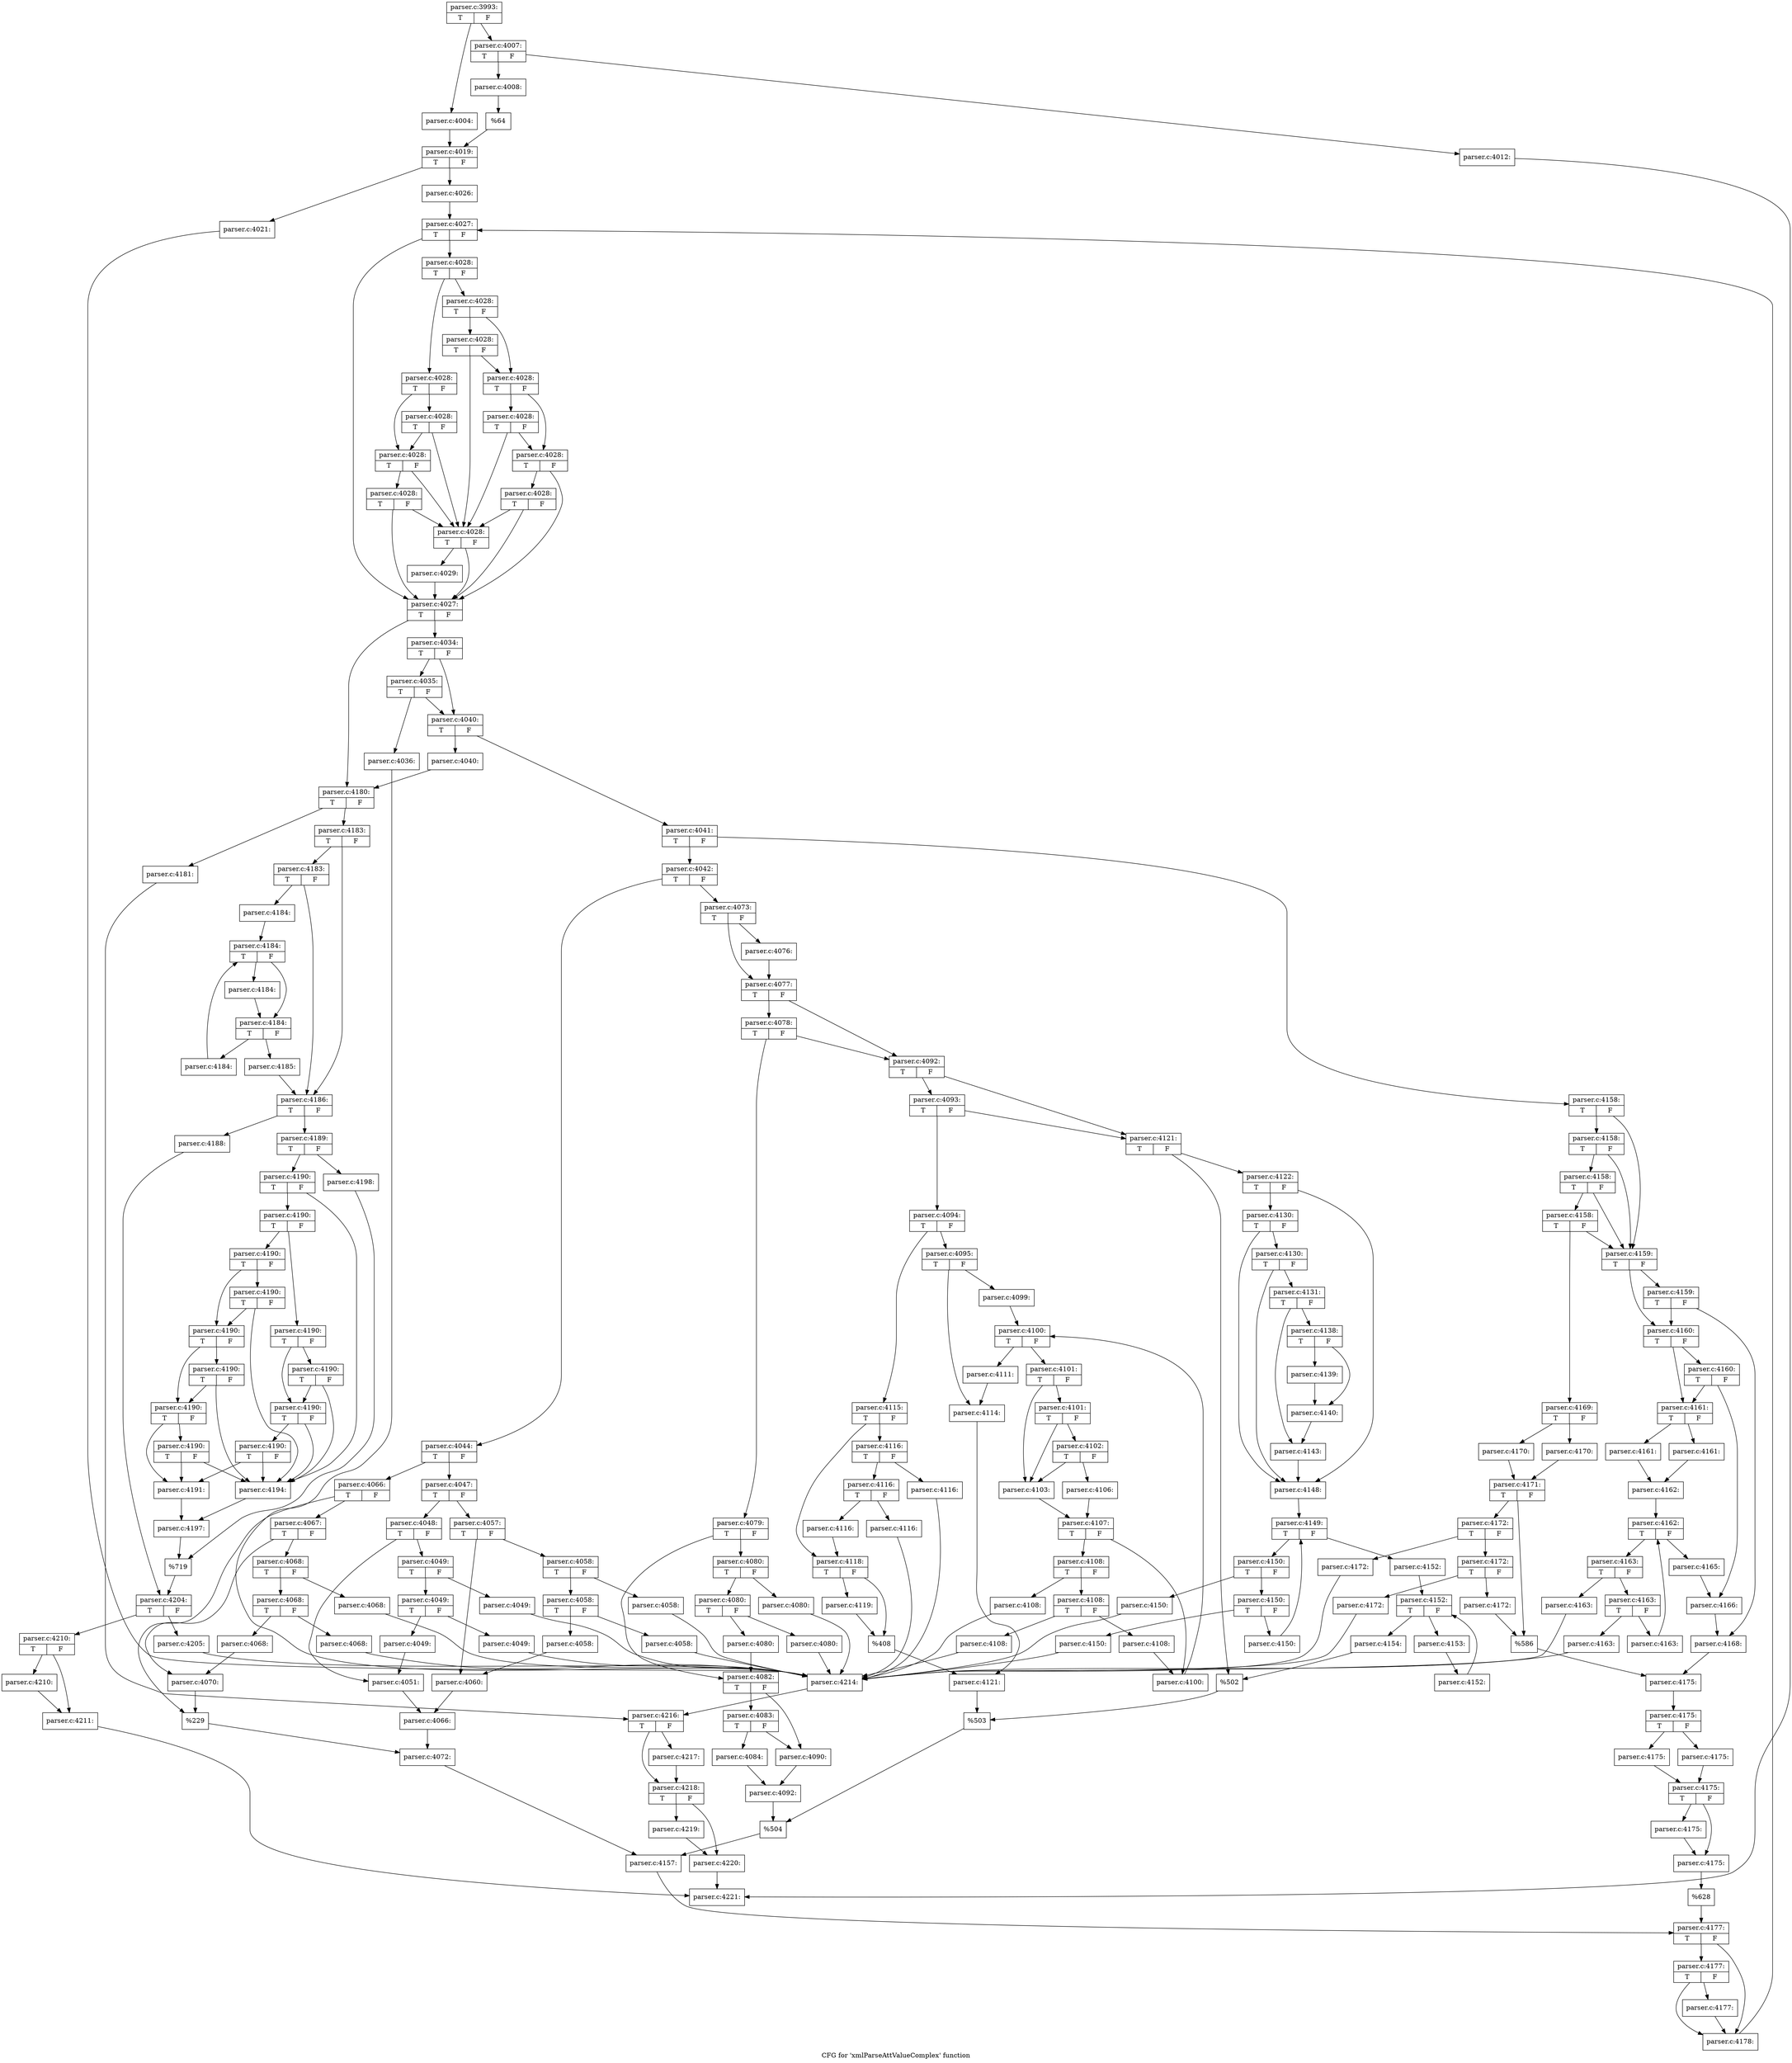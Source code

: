 digraph "CFG for 'xmlParseAttValueComplex' function" {
	label="CFG for 'xmlParseAttValueComplex' function";

	Node0x61b10a0 [shape=record,label="{parser.c:3993:|{<s0>T|<s1>F}}"];
	Node0x61b10a0 -> Node0x61b3440;
	Node0x61b10a0 -> Node0x61b34e0;
	Node0x61b3440 [shape=record,label="{parser.c:4004:}"];
	Node0x61b3440 -> Node0x61b3490;
	Node0x61b34e0 [shape=record,label="{parser.c:4007:|{<s0>T|<s1>F}}"];
	Node0x61b34e0 -> Node0x61b40c0;
	Node0x61b34e0 -> Node0x61b4160;
	Node0x61b40c0 [shape=record,label="{parser.c:4008:}"];
	Node0x61b40c0 -> Node0x61b4110;
	Node0x61b4160 [shape=record,label="{parser.c:4012:}"];
	Node0x61b4160 -> Node0x61860b0;
	Node0x61b4110 [shape=record,label="{%64}"];
	Node0x61b4110 -> Node0x61b3490;
	Node0x61b3490 [shape=record,label="{parser.c:4019:|{<s0>T|<s1>F}}"];
	Node0x61b3490 -> Node0x61b55c0;
	Node0x61b3490 -> Node0x61b5610;
	Node0x61b55c0 [shape=record,label="{parser.c:4021:}"];
	Node0x61b55c0 -> Node0x61b5800;
	Node0x61b5610 [shape=record,label="{parser.c:4026:}"];
	Node0x61b5610 -> Node0x61b63d0;
	Node0x61b63d0 [shape=record,label="{parser.c:4027:|{<s0>T|<s1>F}}"];
	Node0x61b63d0 -> Node0x61b6790;
	Node0x61b63d0 -> Node0x61b6670;
	Node0x61b6790 [shape=record,label="{parser.c:4028:|{<s0>T|<s1>F}}"];
	Node0x61b6790 -> Node0x61b6e00;
	Node0x61b6790 -> Node0x61b6e50;
	Node0x61b6e00 [shape=record,label="{parser.c:4028:|{<s0>T|<s1>F}}"];
	Node0x61b6e00 -> Node0x61b7060;
	Node0x61b6e00 -> Node0x61b7010;
	Node0x61b7060 [shape=record,label="{parser.c:4028:|{<s0>T|<s1>F}}"];
	Node0x61b7060 -> Node0x61b6710;
	Node0x61b7060 -> Node0x61b7010;
	Node0x61b7010 [shape=record,label="{parser.c:4028:|{<s0>T|<s1>F}}"];
	Node0x61b7010 -> Node0x61b6710;
	Node0x61b7010 -> Node0x61b6fc0;
	Node0x61b6fc0 [shape=record,label="{parser.c:4028:|{<s0>T|<s1>F}}"];
	Node0x61b6fc0 -> Node0x61b6710;
	Node0x61b6fc0 -> Node0x61b6670;
	Node0x61b6e50 [shape=record,label="{parser.c:4028:|{<s0>T|<s1>F}}"];
	Node0x61b6e50 -> Node0x61b7710;
	Node0x61b6e50 -> Node0x61b76c0;
	Node0x61b7710 [shape=record,label="{parser.c:4028:|{<s0>T|<s1>F}}"];
	Node0x61b7710 -> Node0x61b6710;
	Node0x61b7710 -> Node0x61b76c0;
	Node0x61b76c0 [shape=record,label="{parser.c:4028:|{<s0>T|<s1>F}}"];
	Node0x61b76c0 -> Node0x61b7a40;
	Node0x61b76c0 -> Node0x61b7670;
	Node0x61b7a40 [shape=record,label="{parser.c:4028:|{<s0>T|<s1>F}}"];
	Node0x61b7a40 -> Node0x61b6710;
	Node0x61b7a40 -> Node0x61b7670;
	Node0x61b7670 [shape=record,label="{parser.c:4028:|{<s0>T|<s1>F}}"];
	Node0x61b7670 -> Node0x61b7d70;
	Node0x61b7670 -> Node0x61b6670;
	Node0x61b7d70 [shape=record,label="{parser.c:4028:|{<s0>T|<s1>F}}"];
	Node0x61b7d70 -> Node0x61b6710;
	Node0x61b7d70 -> Node0x61b6670;
	Node0x61b6710 [shape=record,label="{parser.c:4028:|{<s0>T|<s1>F}}"];
	Node0x61b6710 -> Node0x61b66c0;
	Node0x61b6710 -> Node0x61b6670;
	Node0x61b66c0 [shape=record,label="{parser.c:4029:}"];
	Node0x61b66c0 -> Node0x61b6670;
	Node0x61b6670 [shape=record,label="{parser.c:4027:|{<s0>T|<s1>F}}"];
	Node0x61b6670 -> Node0x61b82a0;
	Node0x61b6670 -> Node0x61b65f0;
	Node0x61b82a0 [shape=record,label="{parser.c:4034:|{<s0>T|<s1>F}}"];
	Node0x61b82a0 -> Node0x61b8a00;
	Node0x61b82a0 -> Node0x61b89b0;
	Node0x61b8a00 [shape=record,label="{parser.c:4035:|{<s0>T|<s1>F}}"];
	Node0x61b8a00 -> Node0x61b8960;
	Node0x61b8a00 -> Node0x61b89b0;
	Node0x61b8960 [shape=record,label="{parser.c:4036:}"];
	Node0x61b8960 -> Node0x61b5800;
	Node0x61b89b0 [shape=record,label="{parser.c:4040:|{<s0>T|<s1>F}}"];
	Node0x61b89b0 -> Node0x61b9440;
	Node0x61b89b0 -> Node0x61b9490;
	Node0x61b9440 [shape=record,label="{parser.c:4040:}"];
	Node0x61b9440 -> Node0x61b65f0;
	Node0x61b9490 [shape=record,label="{parser.c:4041:|{<s0>T|<s1>F}}"];
	Node0x61b9490 -> Node0x61b9840;
	Node0x61b9490 -> Node0x61b98e0;
	Node0x61b9840 [shape=record,label="{parser.c:4042:|{<s0>T|<s1>F}}"];
	Node0x61b9840 -> Node0x61b9db0;
	Node0x61b9840 -> Node0x61b9e50;
	Node0x61b9db0 [shape=record,label="{parser.c:4044:|{<s0>T|<s1>F}}"];
	Node0x61b9db0 -> Node0x61ba940;
	Node0x61b9db0 -> Node0x61ba9e0;
	Node0x61ba940 [shape=record,label="{parser.c:4047:|{<s0>T|<s1>F}}"];
	Node0x61ba940 -> Node0x61bada0;
	Node0x61ba940 -> Node0x61bae40;
	Node0x61bada0 [shape=record,label="{parser.c:4048:|{<s0>T|<s1>F}}"];
	Node0x61bada0 -> Node0x61bb210;
	Node0x61bada0 -> Node0x61bb260;
	Node0x61bb210 [shape=record,label="{parser.c:4049:|{<s0>T|<s1>F}}"];
	Node0x61bb210 -> Node0x61bbe00;
	Node0x61bb210 -> Node0x61bbe50;
	Node0x61bbe00 [shape=record,label="{parser.c:4049:}"];
	Node0x61bbe00 -> Node0x61b5800;
	Node0x61bbe50 [shape=record,label="{parser.c:4049:|{<s0>T|<s1>F}}"];
	Node0x61bbe50 -> Node0x61bc3b0;
	Node0x61bbe50 -> Node0x61bc400;
	Node0x61bc3b0 [shape=record,label="{parser.c:4049:}"];
	Node0x61bc3b0 -> Node0x61b5800;
	Node0x61bc400 [shape=record,label="{parser.c:4049:}"];
	Node0x61bc400 -> Node0x61bb260;
	Node0x61bb260 [shape=record,label="{parser.c:4051:}"];
	Node0x61bb260 -> Node0x61badf0;
	Node0x61bae40 [shape=record,label="{parser.c:4057:|{<s0>T|<s1>F}}"];
	Node0x61bae40 -> Node0x61bce60;
	Node0x61bae40 -> Node0x61bceb0;
	Node0x61bce60 [shape=record,label="{parser.c:4058:|{<s0>T|<s1>F}}"];
	Node0x61bce60 -> Node0x61bda50;
	Node0x61bce60 -> Node0x61bdaa0;
	Node0x61bda50 [shape=record,label="{parser.c:4058:}"];
	Node0x61bda50 -> Node0x61b5800;
	Node0x61bdaa0 [shape=record,label="{parser.c:4058:|{<s0>T|<s1>F}}"];
	Node0x61bdaa0 -> Node0x61be000;
	Node0x61bdaa0 -> Node0x61be050;
	Node0x61be000 [shape=record,label="{parser.c:4058:}"];
	Node0x61be000 -> Node0x61b5800;
	Node0x61be050 [shape=record,label="{parser.c:4058:}"];
	Node0x61be050 -> Node0x61bceb0;
	Node0x61bceb0 [shape=record,label="{parser.c:4060:}"];
	Node0x61bceb0 -> Node0x61badf0;
	Node0x61badf0 [shape=record,label="{parser.c:4066:}"];
	Node0x61badf0 -> Node0x61ba990;
	Node0x61ba9e0 [shape=record,label="{parser.c:4066:|{<s0>T|<s1>F}}"];
	Node0x61ba9e0 -> Node0x61bfa30;
	Node0x61ba9e0 -> Node0x61bfa80;
	Node0x61bfa30 [shape=record,label="{parser.c:4067:|{<s0>T|<s1>F}}"];
	Node0x61bfa30 -> Node0x61bfe40;
	Node0x61bfa30 -> Node0x61bfe90;
	Node0x61bfe40 [shape=record,label="{parser.c:4068:|{<s0>T|<s1>F}}"];
	Node0x61bfe40 -> Node0x61c09d0;
	Node0x61bfe40 -> Node0x61c0a20;
	Node0x61c09d0 [shape=record,label="{parser.c:4068:}"];
	Node0x61c09d0 -> Node0x61b5800;
	Node0x61c0a20 [shape=record,label="{parser.c:4068:|{<s0>T|<s1>F}}"];
	Node0x61c0a20 -> Node0x61c0f80;
	Node0x61c0a20 -> Node0x61c0fd0;
	Node0x61c0f80 [shape=record,label="{parser.c:4068:}"];
	Node0x61c0f80 -> Node0x61b5800;
	Node0x61c0fd0 [shape=record,label="{parser.c:4068:}"];
	Node0x61c0fd0 -> Node0x61bfe90;
	Node0x61bfe90 [shape=record,label="{parser.c:4070:}"];
	Node0x61bfe90 -> Node0x61bfa80;
	Node0x61bfa80 [shape=record,label="{%229}"];
	Node0x61bfa80 -> Node0x61ba990;
	Node0x61ba990 [shape=record,label="{parser.c:4072:}"];
	Node0x61ba990 -> Node0x61b9e00;
	Node0x61b9e50 [shape=record,label="{parser.c:4073:|{<s0>T|<s1>F}}"];
	Node0x61b9e50 -> Node0x61c1df0;
	Node0x61b9e50 -> Node0x61c2120;
	Node0x61c1df0 [shape=record,label="{parser.c:4076:}"];
	Node0x61c1df0 -> Node0x61c2120;
	Node0x61c2120 [shape=record,label="{parser.c:4077:|{<s0>T|<s1>F}}"];
	Node0x61c2120 -> Node0x61c3320;
	Node0x61c2120 -> Node0x61c32d0;
	Node0x61c3320 [shape=record,label="{parser.c:4078:|{<s0>T|<s1>F}}"];
	Node0x61c3320 -> Node0x61c3230;
	Node0x61c3320 -> Node0x61c32d0;
	Node0x61c3230 [shape=record,label="{parser.c:4079:|{<s0>T|<s1>F}}"];
	Node0x61c3230 -> Node0x61c39c0;
	Node0x61c3230 -> Node0x61c3a10;
	Node0x61c39c0 [shape=record,label="{parser.c:4080:|{<s0>T|<s1>F}}"];
	Node0x61c39c0 -> Node0x61c4490;
	Node0x61c39c0 -> Node0x61c44e0;
	Node0x61c4490 [shape=record,label="{parser.c:4080:}"];
	Node0x61c4490 -> Node0x61b5800;
	Node0x61c44e0 [shape=record,label="{parser.c:4080:|{<s0>T|<s1>F}}"];
	Node0x61c44e0 -> Node0x61c4a00;
	Node0x61c44e0 -> Node0x61c4a50;
	Node0x61c4a00 [shape=record,label="{parser.c:4080:}"];
	Node0x61c4a00 -> Node0x61b5800;
	Node0x61c4a50 [shape=record,label="{parser.c:4080:}"];
	Node0x61c4a50 -> Node0x61c3a10;
	Node0x61c3a10 [shape=record,label="{parser.c:4082:|{<s0>T|<s1>F}}"];
	Node0x61c3a10 -> Node0x61c5070;
	Node0x61c3a10 -> Node0x61c5020;
	Node0x61c5070 [shape=record,label="{parser.c:4083:|{<s0>T|<s1>F}}"];
	Node0x61c5070 -> Node0x61c4f80;
	Node0x61c5070 -> Node0x61c5020;
	Node0x61c4f80 [shape=record,label="{parser.c:4084:}"];
	Node0x61c4f80 -> Node0x61c4fd0;
	Node0x61c5020 [shape=record,label="{parser.c:4090:}"];
	Node0x61c5020 -> Node0x61c4fd0;
	Node0x61c4fd0 [shape=record,label="{parser.c:4092:}"];
	Node0x61c4fd0 -> Node0x61c3280;
	Node0x61c32d0 [shape=record,label="{parser.c:4092:|{<s0>T|<s1>F}}"];
	Node0x61c32d0 -> Node0x61c7650;
	Node0x61c32d0 -> Node0x61c7600;
	Node0x61c7650 [shape=record,label="{parser.c:4093:|{<s0>T|<s1>F}}"];
	Node0x61c7650 -> Node0x61c7560;
	Node0x61c7650 -> Node0x61c7600;
	Node0x61c7560 [shape=record,label="{parser.c:4094:|{<s0>T|<s1>F}}"];
	Node0x61c7560 -> Node0x61c7cf0;
	Node0x61c7560 -> Node0x61c7d90;
	Node0x61c7cf0 [shape=record,label="{parser.c:4095:|{<s0>T|<s1>F}}"];
	Node0x61c7cf0 -> Node0x61c8660;
	Node0x61c7cf0 -> Node0x61c86b0;
	Node0x61c8660 [shape=record,label="{parser.c:4099:}"];
	Node0x61c8660 -> Node0x61c8ad0;
	Node0x61c8ad0 [shape=record,label="{parser.c:4100:|{<s0>T|<s1>F}}"];
	Node0x61c8ad0 -> Node0x61c8f40;
	Node0x61c8ad0 -> Node0x61c8cb0;
	Node0x61c8f40 [shape=record,label="{parser.c:4101:|{<s0>T|<s1>F}}"];
	Node0x61c8f40 -> Node0x61c90b0;
	Node0x61c8f40 -> Node0x61c9220;
	Node0x61c9220 [shape=record,label="{parser.c:4101:|{<s0>T|<s1>F}}"];
	Node0x61c9220 -> Node0x61c90b0;
	Node0x61c9220 -> Node0x61c91a0;
	Node0x61c91a0 [shape=record,label="{parser.c:4102:|{<s0>T|<s1>F}}"];
	Node0x61c91a0 -> Node0x61c90b0;
	Node0x61c91a0 -> Node0x61c9150;
	Node0x61c90b0 [shape=record,label="{parser.c:4103:}"];
	Node0x61c90b0 -> Node0x61c9100;
	Node0x61c9150 [shape=record,label="{parser.c:4106:}"];
	Node0x61c9150 -> Node0x61c9100;
	Node0x61c9100 [shape=record,label="{parser.c:4107:|{<s0>T|<s1>F}}"];
	Node0x61c9100 -> Node0x61ca820;
	Node0x61c9100 -> Node0x61ca870;
	Node0x61ca820 [shape=record,label="{parser.c:4108:|{<s0>T|<s1>F}}"];
	Node0x61ca820 -> Node0x61cb4b0;
	Node0x61ca820 -> Node0x61cb500;
	Node0x61cb4b0 [shape=record,label="{parser.c:4108:}"];
	Node0x61cb4b0 -> Node0x61b5800;
	Node0x61cb500 [shape=record,label="{parser.c:4108:|{<s0>T|<s1>F}}"];
	Node0x61cb500 -> Node0x61cba60;
	Node0x61cb500 -> Node0x61cbab0;
	Node0x61cba60 [shape=record,label="{parser.c:4108:}"];
	Node0x61cba60 -> Node0x61b5800;
	Node0x61cbab0 [shape=record,label="{parser.c:4108:}"];
	Node0x61cbab0 -> Node0x61ca870;
	Node0x61ca870 [shape=record,label="{parser.c:4100:}"];
	Node0x61ca870 -> Node0x61c8ad0;
	Node0x61c8cb0 [shape=record,label="{parser.c:4111:}"];
	Node0x61c8cb0 -> Node0x61c86b0;
	Node0x61c86b0 [shape=record,label="{parser.c:4114:}"];
	Node0x61c86b0 -> Node0x61c7d40;
	Node0x61c7d90 [shape=record,label="{parser.c:4115:|{<s0>T|<s1>F}}"];
	Node0x61c7d90 -> Node0x61cc590;
	Node0x61c7d90 -> Node0x61cc5e0;
	Node0x61cc590 [shape=record,label="{parser.c:4116:|{<s0>T|<s1>F}}"];
	Node0x61cc590 -> Node0x61cd180;
	Node0x61cc590 -> Node0x61cd1d0;
	Node0x61cd180 [shape=record,label="{parser.c:4116:}"];
	Node0x61cd180 -> Node0x61b5800;
	Node0x61cd1d0 [shape=record,label="{parser.c:4116:|{<s0>T|<s1>F}}"];
	Node0x61cd1d0 -> Node0x61cd730;
	Node0x61cd1d0 -> Node0x61cd780;
	Node0x61cd730 [shape=record,label="{parser.c:4116:}"];
	Node0x61cd730 -> Node0x61b5800;
	Node0x61cd780 [shape=record,label="{parser.c:4116:}"];
	Node0x61cd780 -> Node0x61cc5e0;
	Node0x61cc5e0 [shape=record,label="{parser.c:4118:|{<s0>T|<s1>F}}"];
	Node0x61cc5e0 -> Node0x61cdcf0;
	Node0x61cc5e0 -> Node0x61cdd40;
	Node0x61cdcf0 [shape=record,label="{parser.c:4119:}"];
	Node0x61cdcf0 -> Node0x61cdd40;
	Node0x61cdd40 [shape=record,label="{%408}"];
	Node0x61cdd40 -> Node0x61c7d40;
	Node0x61c7d40 [shape=record,label="{parser.c:4121:}"];
	Node0x61c7d40 -> Node0x61c75b0;
	Node0x61c7600 [shape=record,label="{parser.c:4121:|{<s0>T|<s1>F}}"];
	Node0x61c7600 -> Node0x61cea10;
	Node0x61c7600 -> Node0x61cea60;
	Node0x61cea10 [shape=record,label="{parser.c:4122:|{<s0>T|<s1>F}}"];
	Node0x61cea10 -> Node0x61cf9c0;
	Node0x61cea10 -> Node0x61cf8f0;
	Node0x61cf9c0 [shape=record,label="{parser.c:4130:|{<s0>T|<s1>F}}"];
	Node0x61cf9c0 -> Node0x61cf940;
	Node0x61cf9c0 -> Node0x61cf8f0;
	Node0x61cf940 [shape=record,label="{parser.c:4130:|{<s0>T|<s1>F}}"];
	Node0x61cf940 -> Node0x61cf8a0;
	Node0x61cf940 -> Node0x61cf8f0;
	Node0x61cf8a0 [shape=record,label="{parser.c:4131:|{<s0>T|<s1>F}}"];
	Node0x61cf8a0 -> Node0x61d1670;
	Node0x61cf8a0 -> Node0x61d16c0;
	Node0x61d1670 [shape=record,label="{parser.c:4138:|{<s0>T|<s1>F}}"];
	Node0x61d1670 -> Node0x61d1a80;
	Node0x61d1670 -> Node0x61d1ad0;
	Node0x61d1a80 [shape=record,label="{parser.c:4139:}"];
	Node0x61d1a80 -> Node0x61d1ad0;
	Node0x61d1ad0 [shape=record,label="{parser.c:4140:}"];
	Node0x61d1ad0 -> Node0x61d16c0;
	Node0x61d16c0 [shape=record,label="{parser.c:4143:}"];
	Node0x61d16c0 -> Node0x61cf8f0;
	Node0x61cf8f0 [shape=record,label="{parser.c:4148:}"];
	Node0x61cf8f0 -> Node0x61d2a00;
	Node0x61d2a00 [shape=record,label="{parser.c:4149:|{<s0>T|<s1>F}}"];
	Node0x61d2a00 -> Node0x61d3020;
	Node0x61d2a00 -> Node0x61d2c20;
	Node0x61d3020 [shape=record,label="{parser.c:4150:|{<s0>T|<s1>F}}"];
	Node0x61d3020 -> Node0x61d39f0;
	Node0x61d3020 -> Node0x61d3a40;
	Node0x61d39f0 [shape=record,label="{parser.c:4150:}"];
	Node0x61d39f0 -> Node0x61b5800;
	Node0x61d3a40 [shape=record,label="{parser.c:4150:|{<s0>T|<s1>F}}"];
	Node0x61d3a40 -> Node0x61d3fa0;
	Node0x61d3a40 -> Node0x61d3ff0;
	Node0x61d3fa0 [shape=record,label="{parser.c:4150:}"];
	Node0x61d3fa0 -> Node0x61b5800;
	Node0x61d3ff0 [shape=record,label="{parser.c:4150:}"];
	Node0x61d3ff0 -> Node0x61d2a00;
	Node0x61d2c20 [shape=record,label="{parser.c:4152:}"];
	Node0x61d2c20 -> Node0x61d4520;
	Node0x61d4520 [shape=record,label="{parser.c:4152:|{<s0>T|<s1>F}}"];
	Node0x61d4520 -> Node0x61d4800;
	Node0x61d4520 -> Node0x61d4490;
	Node0x61d4800 [shape=record,label="{parser.c:4153:}"];
	Node0x61d4800 -> Node0x61d4770;
	Node0x61d4770 [shape=record,label="{parser.c:4152:}"];
	Node0x61d4770 -> Node0x61d4520;
	Node0x61d4490 [shape=record,label="{parser.c:4154:}"];
	Node0x61d4490 -> Node0x61cea60;
	Node0x61cea60 [shape=record,label="{%502}"];
	Node0x61cea60 -> Node0x61c75b0;
	Node0x61c75b0 [shape=record,label="{%503}"];
	Node0x61c75b0 -> Node0x61c3280;
	Node0x61c3280 [shape=record,label="{%504}"];
	Node0x61c3280 -> Node0x61b9e00;
	Node0x61b9e00 [shape=record,label="{parser.c:4157:}"];
	Node0x61b9e00 -> Node0x61b9890;
	Node0x61b98e0 [shape=record,label="{parser.c:4158:|{<s0>T|<s1>F}}"];
	Node0x61b98e0 -> Node0x61d5ae0;
	Node0x61b98e0 -> Node0x61d5cd0;
	Node0x61d5cd0 [shape=record,label="{parser.c:4158:|{<s0>T|<s1>F}}"];
	Node0x61d5cd0 -> Node0x61d5ae0;
	Node0x61d5cd0 -> Node0x61d5c50;
	Node0x61d5c50 [shape=record,label="{parser.c:4158:|{<s0>T|<s1>F}}"];
	Node0x61d5c50 -> Node0x61d5ae0;
	Node0x61d5c50 -> Node0x61d5bd0;
	Node0x61d5bd0 [shape=record,label="{parser.c:4158:|{<s0>T|<s1>F}}"];
	Node0x61d5bd0 -> Node0x61d5ae0;
	Node0x61d5bd0 -> Node0x61d5b80;
	Node0x61d5ae0 [shape=record,label="{parser.c:4159:|{<s0>T|<s1>F}}"];
	Node0x61d5ae0 -> Node0x61d66c0;
	Node0x61d5ae0 -> Node0x61d6760;
	Node0x61d6760 [shape=record,label="{parser.c:4159:|{<s0>T|<s1>F}}"];
	Node0x61d6760 -> Node0x61d6710;
	Node0x61d6760 -> Node0x61d66c0;
	Node0x61d66c0 [shape=record,label="{parser.c:4160:|{<s0>T|<s1>F}}"];
	Node0x61d66c0 -> Node0x61d6cd0;
	Node0x61d66c0 -> Node0x61d6c30;
	Node0x61d6cd0 [shape=record,label="{parser.c:4160:|{<s0>T|<s1>F}}"];
	Node0x61d6cd0 -> Node0x61d6c80;
	Node0x61d6cd0 -> Node0x61d6c30;
	Node0x61d6c30 [shape=record,label="{parser.c:4161:|{<s0>T|<s1>F}}"];
	Node0x61d6c30 -> Node0x61d7170;
	Node0x61d6c30 -> Node0x61d7210;
	Node0x61d7170 [shape=record,label="{parser.c:4161:}"];
	Node0x61d7170 -> Node0x61d71c0;
	Node0x61d7210 [shape=record,label="{parser.c:4161:}"];
	Node0x61d7210 -> Node0x61d71c0;
	Node0x61d71c0 [shape=record,label="{parser.c:4162:}"];
	Node0x61d71c0 -> Node0x61d7b70;
	Node0x61d7b70 [shape=record,label="{parser.c:4162:|{<s0>T|<s1>F}}"];
	Node0x61d7b70 -> Node0x61d7ff0;
	Node0x61d7b70 -> Node0x61d7d90;
	Node0x61d7ff0 [shape=record,label="{parser.c:4163:|{<s0>T|<s1>F}}"];
	Node0x61d7ff0 -> Node0x61d8880;
	Node0x61d7ff0 -> Node0x61d88d0;
	Node0x61d8880 [shape=record,label="{parser.c:4163:}"];
	Node0x61d8880 -> Node0x61b5800;
	Node0x61d88d0 [shape=record,label="{parser.c:4163:|{<s0>T|<s1>F}}"];
	Node0x61d88d0 -> Node0x61d8e30;
	Node0x61d88d0 -> Node0x61d8e80;
	Node0x61d8e30 [shape=record,label="{parser.c:4163:}"];
	Node0x61d8e30 -> Node0x61b5800;
	Node0x61d8e80 [shape=record,label="{parser.c:4163:}"];
	Node0x61d8e80 -> Node0x61d7b70;
	Node0x61d7d90 [shape=record,label="{parser.c:4165:}"];
	Node0x61d7d90 -> Node0x61d6c80;
	Node0x61d6c80 [shape=record,label="{parser.c:4166:}"];
	Node0x61d6c80 -> Node0x61d6710;
	Node0x61d6710 [shape=record,label="{parser.c:4168:}"];
	Node0x61d6710 -> Node0x61d5b30;
	Node0x61d5b80 [shape=record,label="{parser.c:4169:|{<s0>T|<s1>F}}"];
	Node0x61d5b80 -> Node0x61d98f0;
	Node0x61d5b80 -> Node0x61d9990;
	Node0x61d98f0 [shape=record,label="{parser.c:4170:}"];
	Node0x61d98f0 -> Node0x61d9940;
	Node0x61d9990 [shape=record,label="{parser.c:4170:}"];
	Node0x61d9990 -> Node0x61d9940;
	Node0x61d9940 [shape=record,label="{parser.c:4171:|{<s0>T|<s1>F}}"];
	Node0x61d9940 -> Node0x61da480;
	Node0x61d9940 -> Node0x61da4d0;
	Node0x61da480 [shape=record,label="{parser.c:4172:|{<s0>T|<s1>F}}"];
	Node0x61da480 -> Node0x61db070;
	Node0x61da480 -> Node0x61db0c0;
	Node0x61db070 [shape=record,label="{parser.c:4172:}"];
	Node0x61db070 -> Node0x61b5800;
	Node0x61db0c0 [shape=record,label="{parser.c:4172:|{<s0>T|<s1>F}}"];
	Node0x61db0c0 -> Node0x61db620;
	Node0x61db0c0 -> Node0x61db670;
	Node0x61db620 [shape=record,label="{parser.c:4172:}"];
	Node0x61db620 -> Node0x61b5800;
	Node0x61db670 [shape=record,label="{parser.c:4172:}"];
	Node0x61db670 -> Node0x61da4d0;
	Node0x61da4d0 [shape=record,label="{%586}"];
	Node0x61da4d0 -> Node0x61d5b30;
	Node0x61d5b30 [shape=record,label="{parser.c:4175:}"];
	Node0x61d5b30 -> Node0x61dbd30;
	Node0x61dbd30 [shape=record,label="{parser.c:4175:|{<s0>T|<s1>F}}"];
	Node0x61dbd30 -> Node0x61dbe70;
	Node0x61dbd30 -> Node0x5bb03e0;
	Node0x61dbe70 [shape=record,label="{parser.c:4175:}"];
	Node0x61dbe70 -> Node0x5bb0390;
	Node0x5bb03e0 [shape=record,label="{parser.c:4175:}"];
	Node0x5bb03e0 -> Node0x5bb0390;
	Node0x5bb0390 [shape=record,label="{parser.c:4175:|{<s0>T|<s1>F}}"];
	Node0x5bb0390 -> Node0x5bb1770;
	Node0x5bb0390 -> Node0x5bb17c0;
	Node0x5bb1770 [shape=record,label="{parser.c:4175:}"];
	Node0x5bb1770 -> Node0x5bb17c0;
	Node0x5bb17c0 [shape=record,label="{parser.c:4175:}"];
	Node0x5bb17c0 -> Node0x61dbc90;
	Node0x61dbc90 [shape=record,label="{%628}"];
	Node0x61dbc90 -> Node0x61b9890;
	Node0x61b9890 [shape=record,label="{parser.c:4177:|{<s0>T|<s1>F}}"];
	Node0x61b9890 -> Node0x5bb1fd0;
	Node0x61b9890 -> Node0x5bb1f80;
	Node0x5bb1fd0 [shape=record,label="{parser.c:4177:|{<s0>T|<s1>F}}"];
	Node0x5bb1fd0 -> Node0x61dbce0;
	Node0x5bb1fd0 -> Node0x5bb1f80;
	Node0x61dbce0 [shape=record,label="{parser.c:4177:}"];
	Node0x61dbce0 -> Node0x5bb1f80;
	Node0x5bb1f80 [shape=record,label="{parser.c:4178:}"];
	Node0x5bb1f80 -> Node0x61b63d0;
	Node0x61b65f0 [shape=record,label="{parser.c:4180:|{<s0>T|<s1>F}}"];
	Node0x61b65f0 -> Node0x5bb2e60;
	Node0x61b65f0 -> Node0x5bb2eb0;
	Node0x5bb2e60 [shape=record,label="{parser.c:4181:}"];
	Node0x5bb2e60 -> Node0x5bb32c0;
	Node0x5bb2eb0 [shape=record,label="{parser.c:4183:|{<s0>T|<s1>F}}"];
	Node0x5bb2eb0 -> Node0x5bb3480;
	Node0x5bb2eb0 -> Node0x5bb3430;
	Node0x5bb3480 [shape=record,label="{parser.c:4183:|{<s0>T|<s1>F}}"];
	Node0x5bb3480 -> Node0x5bb33e0;
	Node0x5bb3480 -> Node0x5bb3430;
	Node0x5bb33e0 [shape=record,label="{parser.c:4184:}"];
	Node0x5bb33e0 -> Node0x5bb3940;
	Node0x5bb3940 [shape=record,label="{parser.c:4184:|{<s0>T|<s1>F}}"];
	Node0x5bb3940 -> Node0x5bb3c30;
	Node0x5bb3940 -> Node0x5bb3be0;
	Node0x5bb3c30 [shape=record,label="{parser.c:4184:}"];
	Node0x5bb3c30 -> Node0x5bb3be0;
	Node0x5bb3be0 [shape=record,label="{parser.c:4184:|{<s0>T|<s1>F}}"];
	Node0x5bb3be0 -> Node0x5bb4350;
	Node0x5bb3be0 -> Node0x5bb3b60;
	Node0x5bb4350 [shape=record,label="{parser.c:4184:}"];
	Node0x5bb4350 -> Node0x5bb3940;
	Node0x5bb3b60 [shape=record,label="{parser.c:4185:}"];
	Node0x5bb3b60 -> Node0x5bb3430;
	Node0x5bb3430 [shape=record,label="{parser.c:4186:|{<s0>T|<s1>F}}"];
	Node0x5bb3430 -> Node0x61e45a0;
	Node0x5bb3430 -> Node0x61e4640;
	Node0x61e45a0 [shape=record,label="{parser.c:4188:}"];
	Node0x61e45a0 -> Node0x61e45f0;
	Node0x61e4640 [shape=record,label="{parser.c:4189:|{<s0>T|<s1>F}}"];
	Node0x61e4640 -> Node0x61e4f00;
	Node0x61e4640 -> Node0x61e4fa0;
	Node0x61e4f00 [shape=record,label="{parser.c:4190:|{<s0>T|<s1>F}}"];
	Node0x61e4f00 -> Node0x61e57d0;
	Node0x61e4f00 -> Node0x61e5780;
	Node0x61e57d0 [shape=record,label="{parser.c:4190:|{<s0>T|<s1>F}}"];
	Node0x61e57d0 -> Node0x61e5a50;
	Node0x61e57d0 -> Node0x61e5aa0;
	Node0x61e5a50 [shape=record,label="{parser.c:4190:|{<s0>T|<s1>F}}"];
	Node0x61e5a50 -> Node0x61e5d30;
	Node0x61e5a50 -> Node0x61e5ce0;
	Node0x61e5d30 [shape=record,label="{parser.c:4190:|{<s0>T|<s1>F}}"];
	Node0x61e5d30 -> Node0x61e5780;
	Node0x61e5d30 -> Node0x61e5ce0;
	Node0x61e5ce0 [shape=record,label="{parser.c:4190:|{<s0>T|<s1>F}}"];
	Node0x61e5ce0 -> Node0x61e5780;
	Node0x61e5ce0 -> Node0x61e5c90;
	Node0x61e5c90 [shape=record,label="{parser.c:4190:|{<s0>T|<s1>F}}"];
	Node0x61e5c90 -> Node0x61e5780;
	Node0x61e5c90 -> Node0x61e56e0;
	Node0x61e5aa0 [shape=record,label="{parser.c:4190:|{<s0>T|<s1>F}}"];
	Node0x61e5aa0 -> Node0x61e63e0;
	Node0x61e5aa0 -> Node0x61e6390;
	Node0x61e63e0 [shape=record,label="{parser.c:4190:|{<s0>T|<s1>F}}"];
	Node0x61e63e0 -> Node0x61e5780;
	Node0x61e63e0 -> Node0x61e6390;
	Node0x61e6390 [shape=record,label="{parser.c:4190:|{<s0>T|<s1>F}}"];
	Node0x61e6390 -> Node0x61e6710;
	Node0x61e6390 -> Node0x61e6340;
	Node0x61e6710 [shape=record,label="{parser.c:4190:|{<s0>T|<s1>F}}"];
	Node0x61e6710 -> Node0x61e5780;
	Node0x61e6710 -> Node0x61e6340;
	Node0x61e6340 [shape=record,label="{parser.c:4190:|{<s0>T|<s1>F}}"];
	Node0x61e6340 -> Node0x61e6a40;
	Node0x61e6340 -> Node0x61e56e0;
	Node0x61e6a40 [shape=record,label="{parser.c:4190:|{<s0>T|<s1>F}}"];
	Node0x61e6a40 -> Node0x61e5780;
	Node0x61e6a40 -> Node0x61e56e0;
	Node0x61e56e0 [shape=record,label="{parser.c:4191:}"];
	Node0x61e56e0 -> Node0x61e5730;
	Node0x61e5780 [shape=record,label="{parser.c:4194:}"];
	Node0x61e5780 -> Node0x61e5730;
	Node0x61e5730 [shape=record,label="{parser.c:4197:}"];
	Node0x61e5730 -> Node0x61e4f50;
	Node0x61e4fa0 [shape=record,label="{parser.c:4198:}"];
	Node0x61e4fa0 -> Node0x61e4f50;
	Node0x61e4f50 [shape=record,label="{%719}"];
	Node0x61e4f50 -> Node0x61e45f0;
	Node0x61e45f0 [shape=record,label="{parser.c:4204:|{<s0>T|<s1>F}}"];
	Node0x61e45f0 -> Node0x61e7a80;
	Node0x61e45f0 -> Node0x61e7ad0;
	Node0x61e7a80 [shape=record,label="{parser.c:4205:}"];
	Node0x61e7a80 -> Node0x61b5800;
	Node0x61e7ad0 [shape=record,label="{parser.c:4210:|{<s0>T|<s1>F}}"];
	Node0x61e7ad0 -> Node0x61e81b0;
	Node0x61e7ad0 -> Node0x61e8200;
	Node0x61e81b0 [shape=record,label="{parser.c:4210:}"];
	Node0x61e81b0 -> Node0x61e8200;
	Node0x61e8200 [shape=record,label="{parser.c:4211:}"];
	Node0x61e8200 -> Node0x61860b0;
	Node0x61b5800 [shape=record,label="{parser.c:4214:}"];
	Node0x61b5800 -> Node0x5bb32c0;
	Node0x5bb32c0 [shape=record,label="{parser.c:4216:|{<s0>T|<s1>F}}"];
	Node0x5bb32c0 -> Node0x61e8bd0;
	Node0x5bb32c0 -> Node0x61e8c20;
	Node0x61e8bd0 [shape=record,label="{parser.c:4217:}"];
	Node0x61e8bd0 -> Node0x61e8c20;
	Node0x61e8c20 [shape=record,label="{parser.c:4218:|{<s0>T|<s1>F}}"];
	Node0x61e8c20 -> Node0x61e9150;
	Node0x61e8c20 -> Node0x61e91a0;
	Node0x61e9150 [shape=record,label="{parser.c:4219:}"];
	Node0x61e9150 -> Node0x61e91a0;
	Node0x61e91a0 [shape=record,label="{parser.c:4220:}"];
	Node0x61e91a0 -> Node0x61860b0;
	Node0x61860b0 [shape=record,label="{parser.c:4221:}"];
}
